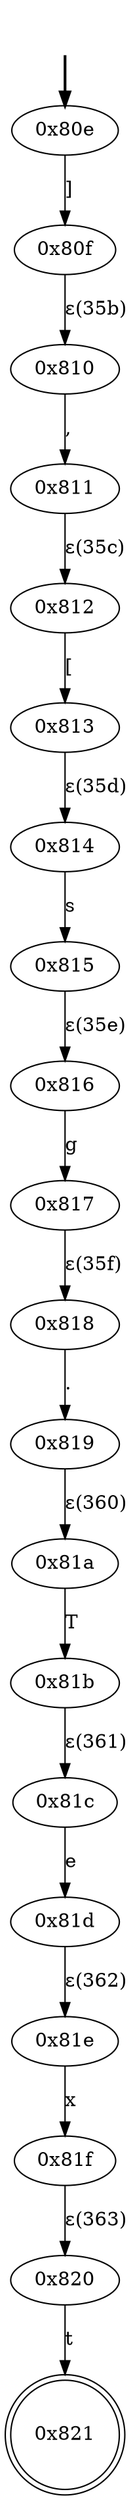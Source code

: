 digraph {
	fake [style=invisible]
	"0x80e" [root=true]
	"0x80f"
	"0x810"
	"0x811"
	"0x812"
	"0x813"
	"0x814"
	"0x815"
	"0x816"
	"0x817"
	"0x818"
	"0x819"
	"0x81a"
	"0x81b"
	"0x81c"
	"0x81d"
	"0x81e"
	"0x81f"
	"0x820"
	"0x821" [shape=doublecircle]
	fake -> "0x80e" [style=bold]
	"0x80e" -> "0x80f" [label="]"]
	"0x810" -> "0x811" [label=","]
	"0x80f" -> "0x810" [label="ε(35b)"]
	"0x812" -> "0x813" [label="["]
	"0x811" -> "0x812" [label="ε(35c)"]
	"0x814" -> "0x815" [label=s]
	"0x813" -> "0x814" [label="ε(35d)"]
	"0x816" -> "0x817" [label=g]
	"0x815" -> "0x816" [label="ε(35e)"]
	"0x818" -> "0x819" [label="."]
	"0x817" -> "0x818" [label="ε(35f)"]
	"0x81a" -> "0x81b" [label=T]
	"0x819" -> "0x81a" [label="ε(360)"]
	"0x81c" -> "0x81d" [label=e]
	"0x81b" -> "0x81c" [label="ε(361)"]
	"0x81e" -> "0x81f" [label=x]
	"0x81d" -> "0x81e" [label="ε(362)"]
	"0x820" -> "0x821" [label=t]
	"0x81f" -> "0x820" [label="ε(363)"]
}
